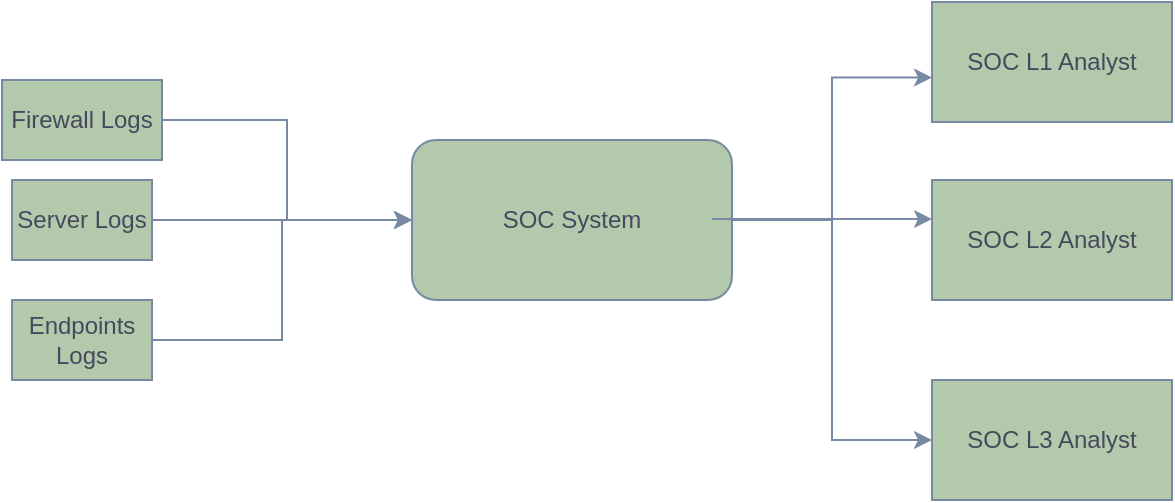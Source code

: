 <mxfile version="26.2.14">
  <diagram name="Page-1" id="n3n3mpWUEPlUhY1XoWGS">
    <mxGraphModel dx="1042" dy="534" grid="1" gridSize="10" guides="1" tooltips="1" connect="1" arrows="1" fold="1" page="1" pageScale="1" pageWidth="850" pageHeight="1100" math="0" shadow="0">
      <root>
        <mxCell id="0" />
        <mxCell id="1" parent="0" />
        <mxCell id="XPDYATxMeBWbI4tUxzKu-18" style="edgeStyle=orthogonalEdgeStyle;rounded=0;orthogonalLoop=1;jettySize=auto;html=1;entryX=0;entryY=0.5;entryDx=0;entryDy=0;labelBackgroundColor=none;strokeColor=#788AA3;fontColor=default;" edge="1" parent="1" source="XPDYATxMeBWbI4tUxzKu-1" target="XPDYATxMeBWbI4tUxzKu-17">
          <mxGeometry relative="1" as="geometry" />
        </mxCell>
        <mxCell id="XPDYATxMeBWbI4tUxzKu-1" value="SOC System" style="rounded=1;whiteSpace=wrap;html=1;labelBackgroundColor=none;fillColor=#B2C9AB;strokeColor=#788AA3;fontColor=#46495D;" vertex="1" parent="1">
          <mxGeometry x="330" y="230" width="160" height="80" as="geometry" />
        </mxCell>
        <mxCell id="XPDYATxMeBWbI4tUxzKu-19" style="edgeStyle=orthogonalEdgeStyle;rounded=0;orthogonalLoop=1;jettySize=auto;html=1;strokeColor=#788AA3;fontColor=#46495D;fillColor=#B2C9AB;" edge="1" parent="1" source="XPDYATxMeBWbI4tUxzKu-2" target="XPDYATxMeBWbI4tUxzKu-1">
          <mxGeometry relative="1" as="geometry" />
        </mxCell>
        <mxCell id="XPDYATxMeBWbI4tUxzKu-2" value="Firewall Logs" style="rounded=0;whiteSpace=wrap;html=1;labelBackgroundColor=none;fillColor=#B2C9AB;strokeColor=#788AA3;fontColor=#46495D;" vertex="1" parent="1">
          <mxGeometry x="125" y="200" width="80" height="40" as="geometry" />
        </mxCell>
        <mxCell id="XPDYATxMeBWbI4tUxzKu-5" style="edgeStyle=orthogonalEdgeStyle;rounded=0;orthogonalLoop=1;jettySize=auto;html=1;labelBackgroundColor=none;strokeColor=#788AA3;fontColor=default;" edge="1" parent="1" source="XPDYATxMeBWbI4tUxzKu-4" target="XPDYATxMeBWbI4tUxzKu-1">
          <mxGeometry relative="1" as="geometry" />
        </mxCell>
        <mxCell id="XPDYATxMeBWbI4tUxzKu-4" value="Server Logs" style="rounded=0;whiteSpace=wrap;html=1;labelBackgroundColor=none;fillColor=#B2C9AB;strokeColor=#788AA3;fontColor=#46495D;" vertex="1" parent="1">
          <mxGeometry x="130" y="250" width="70" height="40" as="geometry" />
        </mxCell>
        <mxCell id="XPDYATxMeBWbI4tUxzKu-7" style="edgeStyle=orthogonalEdgeStyle;rounded=0;orthogonalLoop=1;jettySize=auto;html=1;labelBackgroundColor=none;strokeColor=#788AA3;fontColor=default;" edge="1" parent="1" source="XPDYATxMeBWbI4tUxzKu-6" target="XPDYATxMeBWbI4tUxzKu-1">
          <mxGeometry relative="1" as="geometry" />
        </mxCell>
        <mxCell id="XPDYATxMeBWbI4tUxzKu-6" value="Endpoints Logs" style="rounded=0;whiteSpace=wrap;html=1;labelBackgroundColor=none;fillColor=#B2C9AB;strokeColor=#788AA3;fontColor=#46495D;" vertex="1" parent="1">
          <mxGeometry x="130" y="310" width="70" height="40" as="geometry" />
        </mxCell>
        <mxCell id="XPDYATxMeBWbI4tUxzKu-12" value="SOC L1 Analyst" style="rounded=0;whiteSpace=wrap;html=1;labelBackgroundColor=none;fillColor=#B2C9AB;strokeColor=#788AA3;fontColor=#46495D;" vertex="1" parent="1">
          <mxGeometry x="590" y="161" width="120" height="60" as="geometry" />
        </mxCell>
        <mxCell id="XPDYATxMeBWbI4tUxzKu-13" style="edgeStyle=orthogonalEdgeStyle;rounded=0;orthogonalLoop=1;jettySize=auto;html=1;entryX=0;entryY=0.63;entryDx=0;entryDy=0;entryPerimeter=0;labelBackgroundColor=none;strokeColor=#788AA3;fontColor=default;" edge="1" parent="1" source="XPDYATxMeBWbI4tUxzKu-1" target="XPDYATxMeBWbI4tUxzKu-12">
          <mxGeometry relative="1" as="geometry" />
        </mxCell>
        <mxCell id="XPDYATxMeBWbI4tUxzKu-14" value="SOC L2 Analyst" style="rounded=0;whiteSpace=wrap;html=1;labelBackgroundColor=none;fillColor=#B2C9AB;strokeColor=#788AA3;fontColor=#46495D;" vertex="1" parent="1">
          <mxGeometry x="590" y="250" width="120" height="60" as="geometry" />
        </mxCell>
        <mxCell id="XPDYATxMeBWbI4tUxzKu-17" value="SOC L3 Analyst" style="rounded=0;whiteSpace=wrap;html=1;labelBackgroundColor=none;fillColor=#B2C9AB;strokeColor=#788AA3;fontColor=#46495D;" vertex="1" parent="1">
          <mxGeometry x="590" y="350" width="120" height="60" as="geometry" />
        </mxCell>
        <mxCell id="XPDYATxMeBWbI4tUxzKu-20" style="edgeStyle=orthogonalEdgeStyle;rounded=0;orthogonalLoop=1;jettySize=auto;html=1;entryX=0.083;entryY=0.333;entryDx=0;entryDy=0;entryPerimeter=0;strokeColor=#788AA3;fontColor=#46495D;fillColor=#B2C9AB;" edge="1" parent="1">
          <mxGeometry relative="1" as="geometry">
            <mxPoint x="480.04" y="269.5" as="sourcePoint" />
            <mxPoint x="590" y="269.5" as="targetPoint" />
          </mxGeometry>
        </mxCell>
      </root>
    </mxGraphModel>
  </diagram>
</mxfile>

